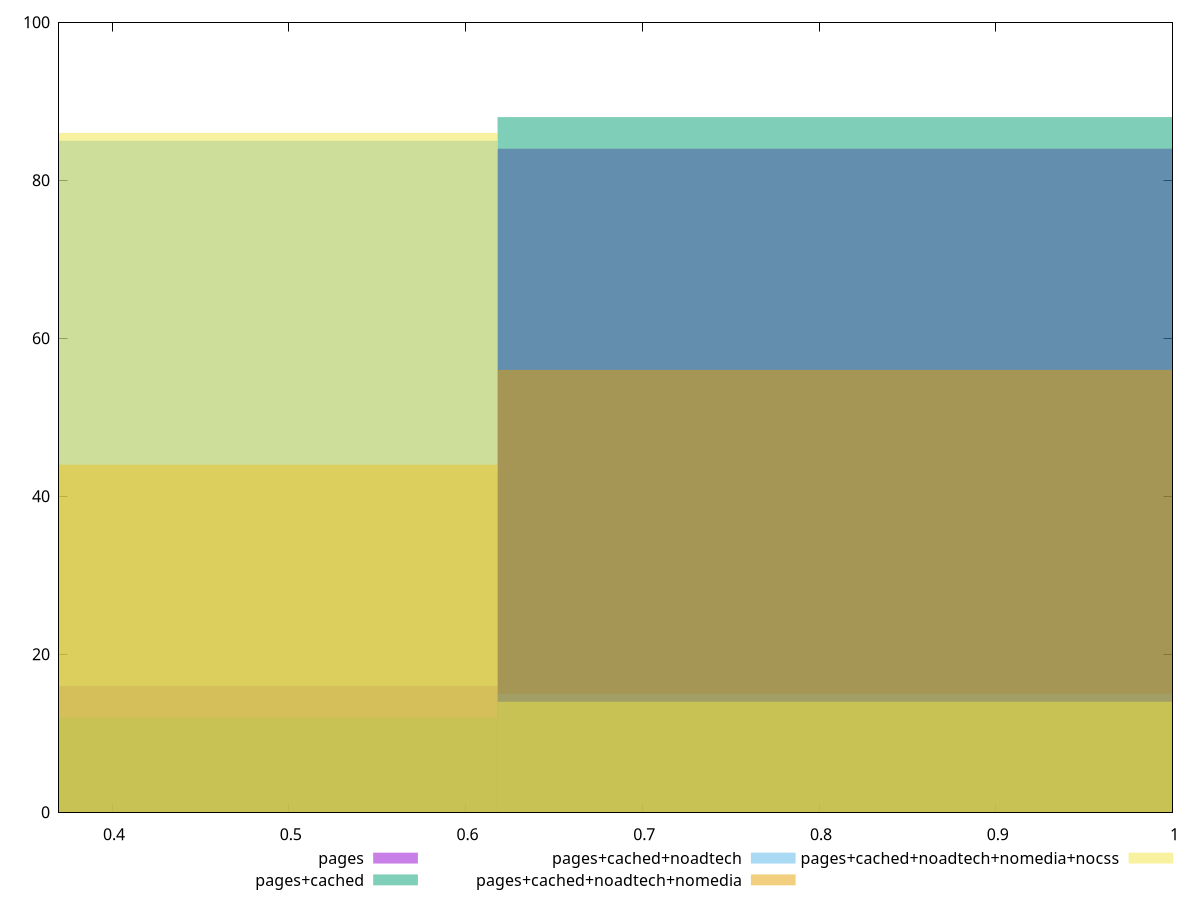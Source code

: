 reset

$pages <<EOF
0.8241394583074957 84
0.41206972915374784 16
EOF

$pagesCached <<EOF
0.41206972915374784 12
0.8241394583074957 88
EOF

$pagesCachedNoadtech <<EOF
0.41206972915374784 85
0.8241394583074957 15
EOF

$pagesCachedNoadtechNomedia <<EOF
0.41206972915374784 44
0.8241394583074957 56
EOF

$pagesCachedNoadtechNomediaNocss <<EOF
0.41206972915374784 86
0.8241394583074957 14
EOF

set key outside below
set boxwidth 0.41206972915374784
set xrange [0.37:1]
set yrange [0:100]
set trange [0:100]
set style fill transparent solid 0.5 noborder
set terminal svg size 640, 530 enhanced background rgb 'white'
set output "report_00013_2021-02-09T12-04-24.940Z/uses-http2/comparison/histogram/all_score.svg"

plot $pages title "pages" with boxes, \
     $pagesCached title "pages+cached" with boxes, \
     $pagesCachedNoadtech title "pages+cached+noadtech" with boxes, \
     $pagesCachedNoadtechNomedia title "pages+cached+noadtech+nomedia" with boxes, \
     $pagesCachedNoadtechNomediaNocss title "pages+cached+noadtech+nomedia+nocss" with boxes

reset
